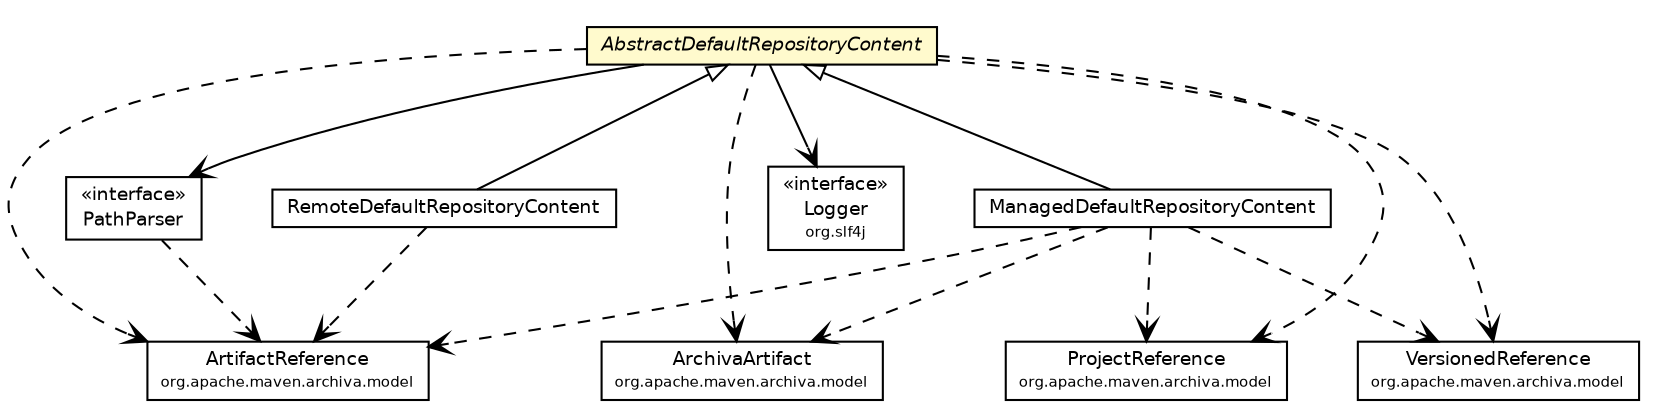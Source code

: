 #!/usr/local/bin/dot
#
# Class diagram 
# Generated by UmlGraph version 4.6 (http://www.spinellis.gr/sw/umlgraph)
#

digraph G {
	edge [fontname="Helvetica",fontsize=10,labelfontname="Helvetica",labelfontsize=10];
	node [fontname="Helvetica",fontsize=10,shape=plaintext];
	// org.apache.maven.archiva.model.ArchivaArtifact
	c61660 [label=<<table border="0" cellborder="1" cellspacing="0" cellpadding="2" port="p" href="../../model/ArchivaArtifact.html">
		<tr><td><table border="0" cellspacing="0" cellpadding="1">
			<tr><td> ArchivaArtifact </td></tr>
			<tr><td><font point-size="7.0"> org.apache.maven.archiva.model </font></td></tr>
		</table></td></tr>
		</table>>, fontname="Helvetica", fontcolor="black", fontsize=9.0];
	// org.apache.maven.archiva.repository.content.RemoteDefaultRepositoryContent
	c61685 [label=<<table border="0" cellborder="1" cellspacing="0" cellpadding="2" port="p" href="./RemoteDefaultRepositoryContent.html">
		<tr><td><table border="0" cellspacing="0" cellpadding="1">
			<tr><td> RemoteDefaultRepositoryContent </td></tr>
		</table></td></tr>
		</table>>, fontname="Helvetica", fontcolor="black", fontsize=9.0];
	// org.apache.maven.archiva.repository.content.PathParser
	c61686 [label=<<table border="0" cellborder="1" cellspacing="0" cellpadding="2" port="p" href="./PathParser.html">
		<tr><td><table border="0" cellspacing="0" cellpadding="1">
			<tr><td> &laquo;interface&raquo; </td></tr>
			<tr><td> PathParser </td></tr>
		</table></td></tr>
		</table>>, fontname="Helvetica", fontcolor="black", fontsize=9.0];
	// org.apache.maven.archiva.repository.content.ManagedDefaultRepositoryContent
	c61688 [label=<<table border="0" cellborder="1" cellspacing="0" cellpadding="2" port="p" href="./ManagedDefaultRepositoryContent.html">
		<tr><td><table border="0" cellspacing="0" cellpadding="1">
			<tr><td> ManagedDefaultRepositoryContent </td></tr>
		</table></td></tr>
		</table>>, fontname="Helvetica", fontcolor="black", fontsize=9.0];
	// org.apache.maven.archiva.repository.content.AbstractDefaultRepositoryContent
	c61695 [label=<<table border="0" cellborder="1" cellspacing="0" cellpadding="2" port="p" bgcolor="lemonChiffon" href="./AbstractDefaultRepositoryContent.html">
		<tr><td><table border="0" cellspacing="0" cellpadding="1">
			<tr><td><font face="Helvetica-Oblique"> AbstractDefaultRepositoryContent </font></td></tr>
		</table></td></tr>
		</table>>, fontname="Helvetica", fontcolor="black", fontsize=9.0];
	//org.apache.maven.archiva.repository.content.RemoteDefaultRepositoryContent extends org.apache.maven.archiva.repository.content.AbstractDefaultRepositoryContent
	c61695:p -> c61685:p [dir=back,arrowtail=empty];
	//org.apache.maven.archiva.repository.content.ManagedDefaultRepositoryContent extends org.apache.maven.archiva.repository.content.AbstractDefaultRepositoryContent
	c61695:p -> c61688:p [dir=back,arrowtail=empty];
	// org.apache.maven.archiva.repository.content.AbstractDefaultRepositoryContent NAVASSOC org.slf4j.Logger
	c61695:p -> c61976:p [taillabel="", label="", headlabel="", fontname="Helvetica", fontcolor="black", fontsize=10.0, color="black", arrowhead=open];
	// org.apache.maven.archiva.repository.content.AbstractDefaultRepositoryContent NAVASSOC org.apache.maven.archiva.repository.content.PathParser
	c61695:p -> c61686:p [taillabel="", label="", headlabel="", fontname="Helvetica", fontcolor="black", fontsize=10.0, color="black", arrowhead=open];
	// org.apache.maven.archiva.repository.content.RemoteDefaultRepositoryContent DEPEND org.apache.maven.archiva.model.ArtifactReference
	c61685:p -> c61977:p [taillabel="", label="", headlabel="", fontname="Helvetica", fontcolor="black", fontsize=10.0, color="black", arrowhead=open, style=dashed];
	// org.apache.maven.archiva.repository.content.PathParser DEPEND org.apache.maven.archiva.model.ArtifactReference
	c61686:p -> c61977:p [taillabel="", label="", headlabel="", fontname="Helvetica", fontcolor="black", fontsize=10.0, color="black", arrowhead=open, style=dashed];
	// org.apache.maven.archiva.repository.content.ManagedDefaultRepositoryContent DEPEND org.apache.maven.archiva.model.ProjectReference
	c61688:p -> c61978:p [taillabel="", label="", headlabel="", fontname="Helvetica", fontcolor="black", fontsize=10.0, color="black", arrowhead=open, style=dashed];
	// org.apache.maven.archiva.repository.content.ManagedDefaultRepositoryContent DEPEND org.apache.maven.archiva.model.ArchivaArtifact
	c61688:p -> c61660:p [taillabel="", label="", headlabel="", fontname="Helvetica", fontcolor="black", fontsize=10.0, color="black", arrowhead=open, style=dashed];
	// org.apache.maven.archiva.repository.content.ManagedDefaultRepositoryContent DEPEND org.apache.maven.archiva.model.VersionedReference
	c61688:p -> c61979:p [taillabel="", label="", headlabel="", fontname="Helvetica", fontcolor="black", fontsize=10.0, color="black", arrowhead=open, style=dashed];
	// org.apache.maven.archiva.repository.content.ManagedDefaultRepositoryContent DEPEND org.apache.maven.archiva.model.ArtifactReference
	c61688:p -> c61977:p [taillabel="", label="", headlabel="", fontname="Helvetica", fontcolor="black", fontsize=10.0, color="black", arrowhead=open, style=dashed];
	// org.apache.maven.archiva.repository.content.AbstractDefaultRepositoryContent DEPEND org.apache.maven.archiva.model.ArtifactReference
	c61695:p -> c61977:p [taillabel="", label="", headlabel="", fontname="Helvetica", fontcolor="black", fontsize=10.0, color="black", arrowhead=open, style=dashed];
	// org.apache.maven.archiva.repository.content.AbstractDefaultRepositoryContent DEPEND org.apache.maven.archiva.model.ProjectReference
	c61695:p -> c61978:p [taillabel="", label="", headlabel="", fontname="Helvetica", fontcolor="black", fontsize=10.0, color="black", arrowhead=open, style=dashed];
	// org.apache.maven.archiva.repository.content.AbstractDefaultRepositoryContent DEPEND org.apache.maven.archiva.model.ArchivaArtifact
	c61695:p -> c61660:p [taillabel="", label="", headlabel="", fontname="Helvetica", fontcolor="black", fontsize=10.0, color="black", arrowhead=open, style=dashed];
	// org.apache.maven.archiva.repository.content.AbstractDefaultRepositoryContent DEPEND org.apache.maven.archiva.model.VersionedReference
	c61695:p -> c61979:p [taillabel="", label="", headlabel="", fontname="Helvetica", fontcolor="black", fontsize=10.0, color="black", arrowhead=open, style=dashed];
	// org.slf4j.Logger
	c61976 [label=<<table border="0" cellborder="1" cellspacing="0" cellpadding="2" port="p" href="http://java.sun.com/j2se/1.4.2/docs/api/org/slf4j/Logger.html">
		<tr><td><table border="0" cellspacing="0" cellpadding="1">
			<tr><td> &laquo;interface&raquo; </td></tr>
			<tr><td> Logger </td></tr>
			<tr><td><font point-size="7.0"> org.slf4j </font></td></tr>
		</table></td></tr>
		</table>>, fontname="Helvetica", fontcolor="black", fontsize=9.0];
	// org.apache.maven.archiva.model.VersionedReference
	c61979 [label=<<table border="0" cellborder="1" cellspacing="0" cellpadding="2" port="p" href="http://java.sun.com/j2se/1.4.2/docs/api/org/apache/maven/archiva/model/VersionedReference.html">
		<tr><td><table border="0" cellspacing="0" cellpadding="1">
			<tr><td> VersionedReference </td></tr>
			<tr><td><font point-size="7.0"> org.apache.maven.archiva.model </font></td></tr>
		</table></td></tr>
		</table>>, fontname="Helvetica", fontcolor="black", fontsize=9.0];
	// org.apache.maven.archiva.model.ProjectReference
	c61978 [label=<<table border="0" cellborder="1" cellspacing="0" cellpadding="2" port="p" href="http://java.sun.com/j2se/1.4.2/docs/api/org/apache/maven/archiva/model/ProjectReference.html">
		<tr><td><table border="0" cellspacing="0" cellpadding="1">
			<tr><td> ProjectReference </td></tr>
			<tr><td><font point-size="7.0"> org.apache.maven.archiva.model </font></td></tr>
		</table></td></tr>
		</table>>, fontname="Helvetica", fontcolor="black", fontsize=9.0];
	// org.apache.maven.archiva.model.ArtifactReference
	c61977 [label=<<table border="0" cellborder="1" cellspacing="0" cellpadding="2" port="p" href="http://java.sun.com/j2se/1.4.2/docs/api/org/apache/maven/archiva/model/ArtifactReference.html">
		<tr><td><table border="0" cellspacing="0" cellpadding="1">
			<tr><td> ArtifactReference </td></tr>
			<tr><td><font point-size="7.0"> org.apache.maven.archiva.model </font></td></tr>
		</table></td></tr>
		</table>>, fontname="Helvetica", fontcolor="black", fontsize=9.0];
}


